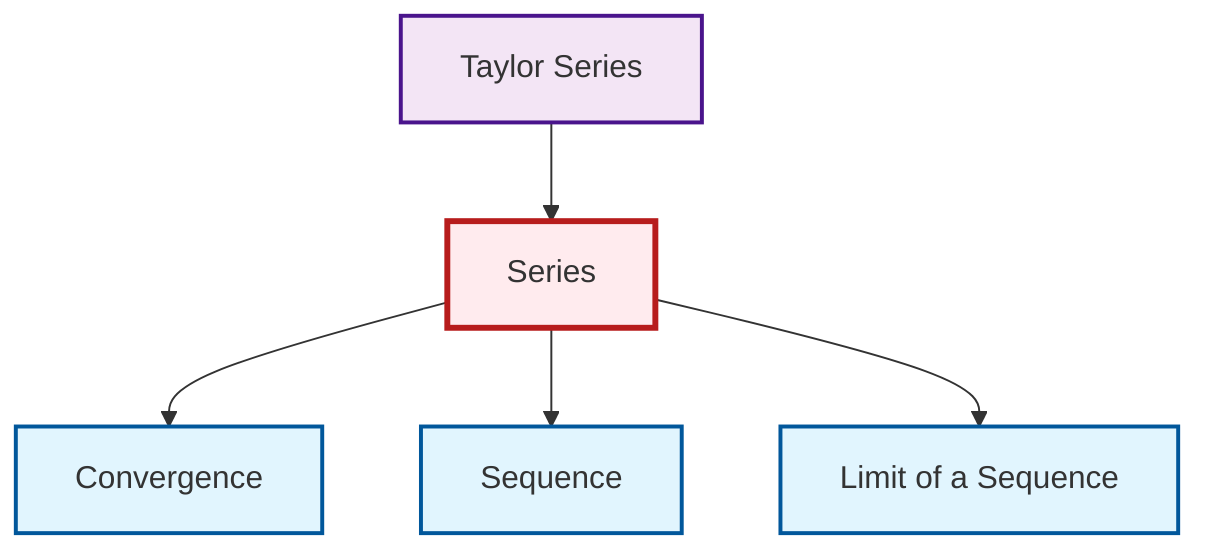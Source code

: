 graph TD
    classDef definition fill:#e1f5fe,stroke:#01579b,stroke-width:2px
    classDef theorem fill:#f3e5f5,stroke:#4a148c,stroke-width:2px
    classDef axiom fill:#fff3e0,stroke:#e65100,stroke-width:2px
    classDef example fill:#e8f5e9,stroke:#1b5e20,stroke-width:2px
    classDef current fill:#ffebee,stroke:#b71c1c,stroke-width:3px
    def-convergence["Convergence"]:::definition
    thm-taylor-series["Taylor Series"]:::theorem
    def-series["Series"]:::definition
    def-limit["Limit of a Sequence"]:::definition
    def-sequence["Sequence"]:::definition
    thm-taylor-series --> def-series
    def-series --> def-convergence
    def-series --> def-sequence
    def-series --> def-limit
    class def-series current